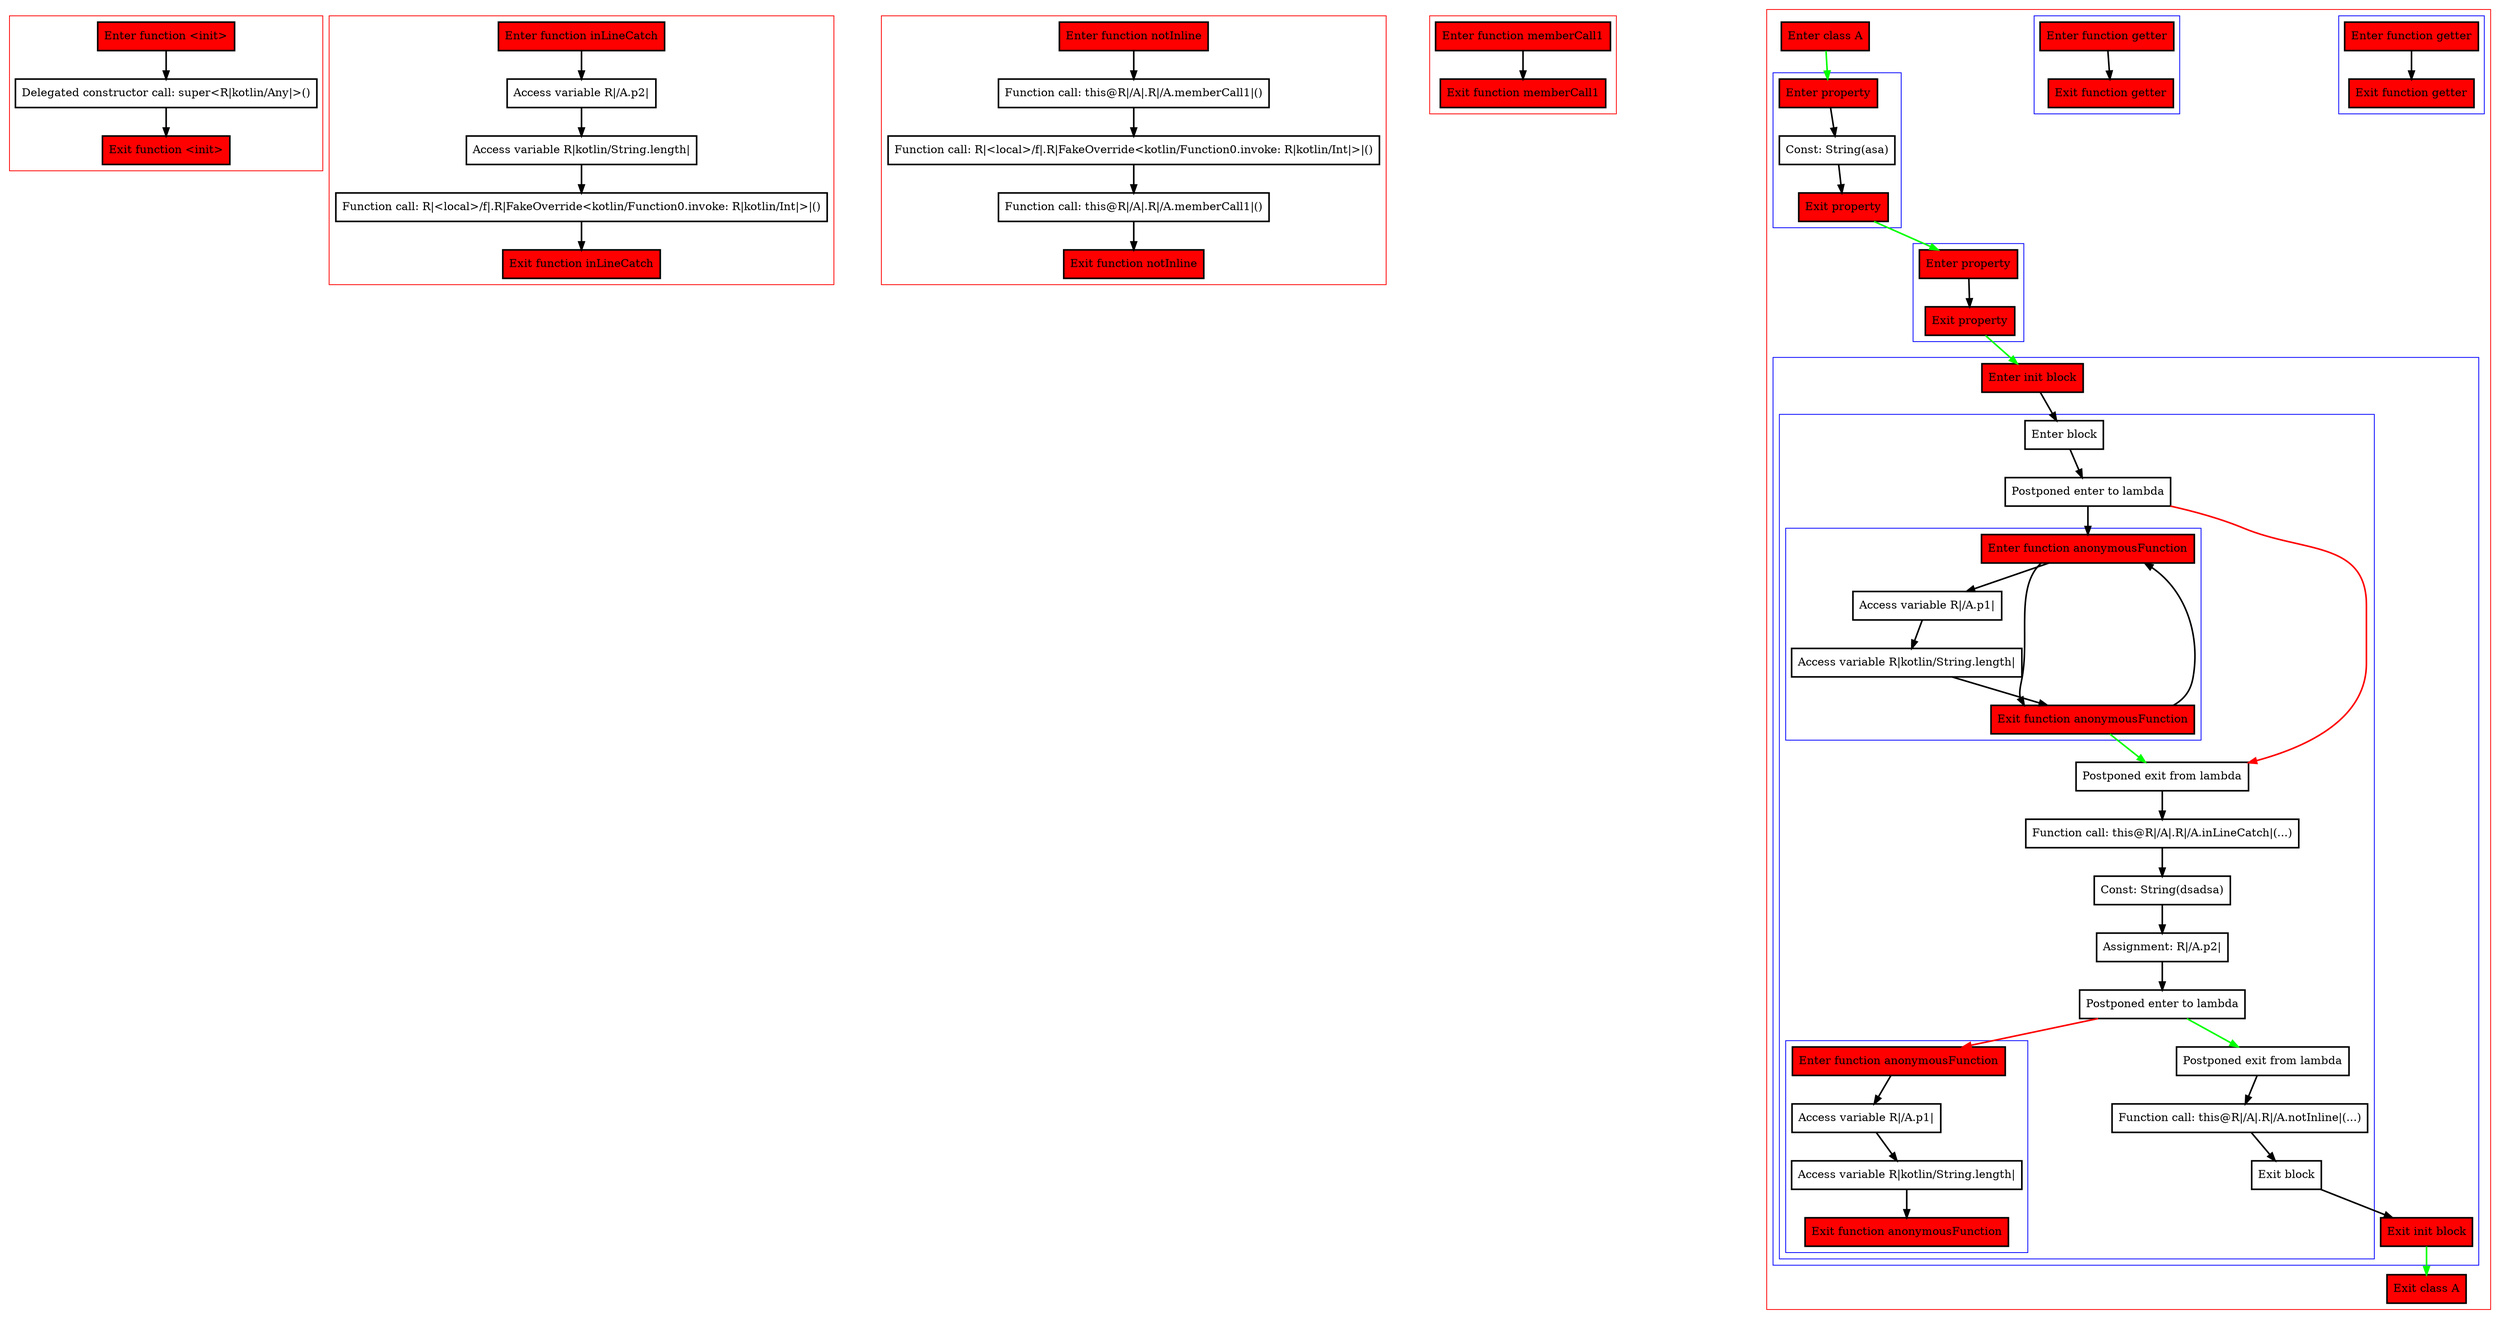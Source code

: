 digraph inlineAndLambdas_kt {
    graph [nodesep=3]
    node [shape=box penwidth=2]
    edge [penwidth=2]

    subgraph cluster_0 {
        color=red
        0 [label="Enter function <init>" style="filled" fillcolor=red];
        2 [label="Delegated constructor call: super<R|kotlin/Any|>()"];
        1 [label="Exit function <init>" style="filled" fillcolor=red];
    }
    0 -> {2};
    2 -> {1};

    subgraph cluster_1 {
        color=red
        32 [label="Enter function inLineCatch" style="filled" fillcolor=red];
        34 [label="Access variable R|/A.p2|"];
        35 [label="Access variable R|kotlin/String.length|"];
        36 [label="Function call: R|<local>/f|.R|FakeOverride<kotlin/Function0.invoke: R|kotlin/Int|>|()"];
        33 [label="Exit function inLineCatch" style="filled" fillcolor=red];
    }
    32 -> {34};
    34 -> {35};
    35 -> {36};
    36 -> {33};

    subgraph cluster_2 {
        color=red
        37 [label="Enter function notInline" style="filled" fillcolor=red];
        39 [label="Function call: this@R|/A|.R|/A.memberCall1|()"];
        40 [label="Function call: R|<local>/f|.R|FakeOverride<kotlin/Function0.invoke: R|kotlin/Int|>|()"];
        41 [label="Function call: this@R|/A|.R|/A.memberCall1|()"];
        38 [label="Exit function notInline" style="filled" fillcolor=red];
    }
    37 -> {39};
    39 -> {40};
    40 -> {41};
    41 -> {38};

    subgraph cluster_3 {
        color=red
        42 [label="Enter function memberCall1" style="filled" fillcolor=red];
        43 [label="Exit function memberCall1" style="filled" fillcolor=red];
    }
    42 -> {43};

    subgraph cluster_4 {
        color=red
        44 [label="Enter class A" style="filled" fillcolor=red];
        subgraph cluster_5 {
            color=blue
            8 [label="Enter function getter" style="filled" fillcolor=red];
            9 [label="Exit function getter" style="filled" fillcolor=red];
        }
        subgraph cluster_6 {
            color=blue
            3 [label="Enter function getter" style="filled" fillcolor=red];
            4 [label="Exit function getter" style="filled" fillcolor=red];
        }
        subgraph cluster_7 {
            color=blue
            5 [label="Enter property" style="filled" fillcolor=red];
            7 [label="Const: String(asa)"];
            6 [label="Exit property" style="filled" fillcolor=red];
        }
        subgraph cluster_8 {
            color=blue
            10 [label="Enter property" style="filled" fillcolor=red];
            11 [label="Exit property" style="filled" fillcolor=red];
        }
        subgraph cluster_9 {
            color=blue
            20 [label="Enter init block" style="filled" fillcolor=red];
            subgraph cluster_10 {
                color=blue
                22 [label="Enter block"];
                23 [label="Postponed enter to lambda"];
                subgraph cluster_11 {
                    color=blue
                    12 [label="Enter function anonymousFunction" style="filled" fillcolor=red];
                    14 [label="Access variable R|/A.p1|"];
                    15 [label="Access variable R|kotlin/String.length|"];
                    13 [label="Exit function anonymousFunction" style="filled" fillcolor=red];
                }
                24 [label="Postponed exit from lambda"];
                25 [label="Function call: this@R|/A|.R|/A.inLineCatch|(...)"];
                26 [label="Const: String(dsadsa)"];
                27 [label="Assignment: R|/A.p2|"];
                28 [label="Postponed enter to lambda"];
                subgraph cluster_12 {
                    color=blue
                    16 [label="Enter function anonymousFunction" style="filled" fillcolor=red];
                    18 [label="Access variable R|/A.p1|"];
                    19 [label="Access variable R|kotlin/String.length|"];
                    17 [label="Exit function anonymousFunction" style="filled" fillcolor=red];
                }
                29 [label="Postponed exit from lambda"];
                30 [label="Function call: this@R|/A|.R|/A.notInline|(...)"];
                31 [label="Exit block"];
            }
            21 [label="Exit init block" style="filled" fillcolor=red];
        }
        45 [label="Exit class A" style="filled" fillcolor=red];
    }
    44 -> {5} [color=green];
    5 -> {7};
    6 -> {10} [color=green];
    7 -> {6};
    3 -> {4};
    10 -> {11};
    11 -> {20} [color=green];
    8 -> {9};
    20 -> {22};
    21 -> {45} [color=green];
    22 -> {23};
    23 -> {12};
    23 -> {24} [color=red];
    24 -> {25};
    25 -> {26};
    26 -> {27};
    27 -> {28};
    28 -> {29} [color=green];
    28 -> {16} [color=red];
    29 -> {30};
    30 -> {31};
    31 -> {21};
    12 -> {13 14};
    13 -> {12};
    13 -> {24} [color=green];
    14 -> {15};
    15 -> {13};
    16 -> {18};
    18 -> {19};
    19 -> {17};

}
